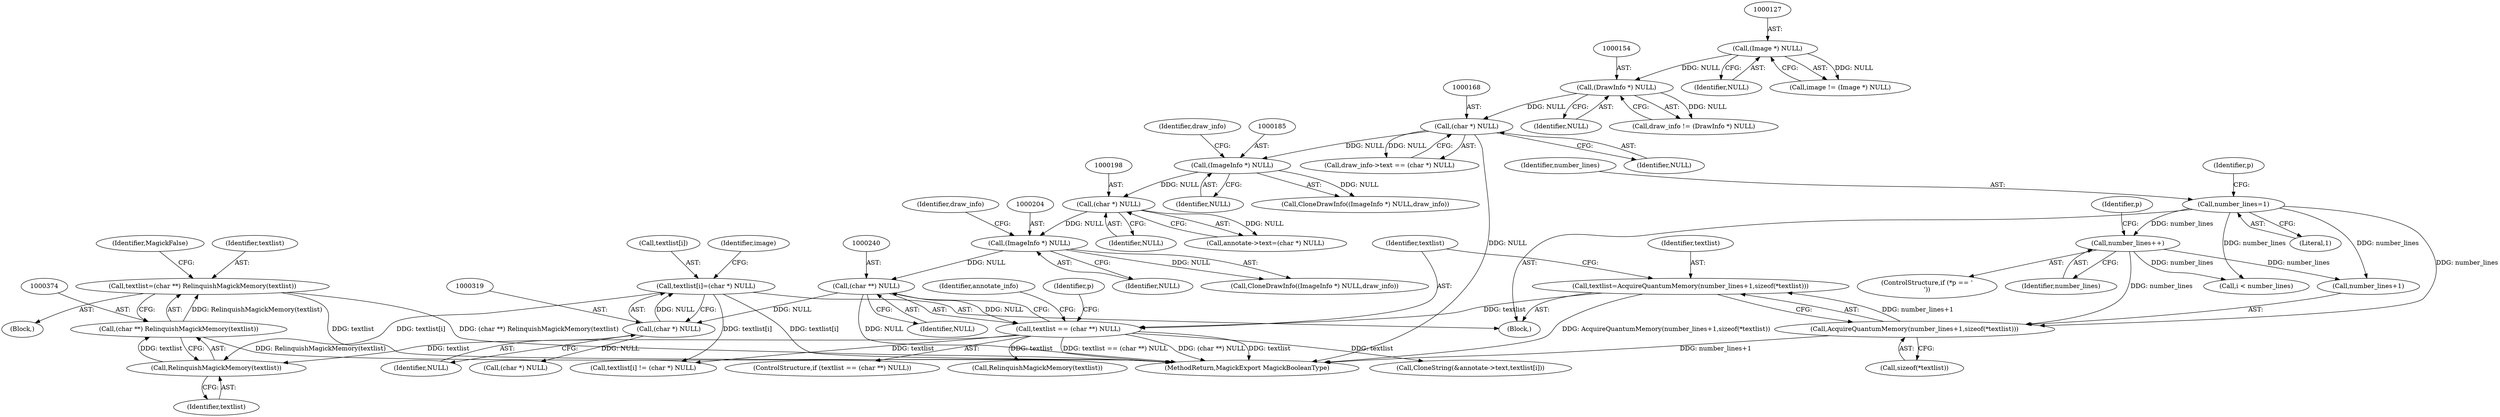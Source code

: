digraph "0_ImageMagick_f595a1985233c399a05c0c37cc41de16a90dd025@pointer" {
"1000371" [label="(Call,textlist=(char **) RelinquishMagickMemory(textlist))"];
"1000373" [label="(Call,(char **) RelinquishMagickMemory(textlist))"];
"1000375" [label="(Call,RelinquishMagickMemory(textlist))"];
"1000314" [label="(Call,textlist[i]=(char *) NULL)"];
"1000318" [label="(Call,(char *) NULL)"];
"1000239" [label="(Call,(char **) NULL)"];
"1000203" [label="(Call,(ImageInfo *) NULL)"];
"1000197" [label="(Call,(char *) NULL)"];
"1000184" [label="(Call,(ImageInfo *) NULL)"];
"1000167" [label="(Call,(char *) NULL)"];
"1000153" [label="(Call,(DrawInfo *) NULL)"];
"1000126" [label="(Call,(Image *) NULL)"];
"1000237" [label="(Call,textlist == (char **) NULL)"];
"1000227" [label="(Call,textlist=AcquireQuantumMemory(number_lines+1,sizeof(*textlist)))"];
"1000229" [label="(Call,AcquireQuantumMemory(number_lines+1,sizeof(*textlist)))"];
"1000225" [label="(Call,number_lines++)"];
"1000207" [label="(Call,number_lines=1)"];
"1000219" [label="(Identifier,p)"];
"1000197" [label="(Call,(char *) NULL)"];
"1000373" [label="(Call,(char **) RelinquishMagickMemory(textlist))"];
"1000128" [label="(Identifier,NULL)"];
"1000457" [label="(Call,CloneString(&annotate->text,textlist[i]))"];
"1000163" [label="(Call,draw_info->text == (char *) NULL)"];
"1000371" [label="(Call,textlist=(char **) RelinquishMagickMemory(textlist))"];
"1000225" [label="(Call,number_lines++)"];
"1000187" [label="(Identifier,draw_info)"];
"1000378" [label="(Identifier,MagickFalse)"];
"1000320" [label="(Identifier,NULL)"];
"1000315" [label="(Call,textlist[i])"];
"1000155" [label="(Identifier,NULL)"];
"1000376" [label="(Identifier,textlist)"];
"1000108" [label="(Block,)"];
"1000199" [label="(Identifier,NULL)"];
"1000169" [label="(Identifier,NULL)"];
"1000203" [label="(Call,(ImageInfo *) NULL)"];
"1000209" [label="(Literal,1)"];
"1000229" [label="(Call,AcquireQuantumMemory(number_lines+1,sizeof(*textlist)))"];
"1000236" [label="(ControlStructure,if (textlist == (char **) NULL))"];
"1002045" [label="(Call,RelinquishMagickMemory(textlist))"];
"1000314" [label="(Call,textlist[i]=(char *) NULL)"];
"1000407" [label="(Call,textlist[i] != (char *) NULL)"];
"1000254" [label="(Identifier,p)"];
"1000167" [label="(Call,(char *) NULL)"];
"1000322" [label="(Identifier,image)"];
"1000205" [label="(Identifier,NULL)"];
"1000206" [label="(Identifier,draw_info)"];
"1000318" [label="(Call,(char *) NULL)"];
"1002049" [label="(MethodReturn,MagickExport MagickBooleanType)"];
"1000239" [label="(Call,(char **) NULL)"];
"1000230" [label="(Call,number_lines+1)"];
"1000260" [label="(Call,i < number_lines)"];
"1000372" [label="(Identifier,textlist)"];
"1000184" [label="(Call,(ImageInfo *) NULL)"];
"1000241" [label="(Identifier,NULL)"];
"1000186" [label="(Identifier,NULL)"];
"1000233" [label="(Call,sizeof(*textlist))"];
"1000208" [label="(Identifier,number_lines)"];
"1000238" [label="(Identifier,textlist)"];
"1000220" [label="(ControlStructure,if (*p == '\n'))"];
"1000375" [label="(Call,RelinquishMagickMemory(textlist))"];
"1000153" [label="(Call,(DrawInfo *) NULL)"];
"1000151" [label="(Call,draw_info != (DrawInfo *) NULL)"];
"1000227" [label="(Call,textlist=AcquireQuantumMemory(number_lines+1,sizeof(*textlist)))"];
"1000126" [label="(Call,(Image *) NULL)"];
"1000183" [label="(Call,CloneDrawInfo((ImageInfo *) NULL,draw_info))"];
"1000193" [label="(Call,annotate->text=(char *) NULL)"];
"1000212" [label="(Identifier,p)"];
"1000362" [label="(Block,)"];
"1000244" [label="(Identifier,annotate_info)"];
"1000207" [label="(Call,number_lines=1)"];
"1000237" [label="(Call,textlist == (char **) NULL)"];
"1000228" [label="(Identifier,textlist)"];
"1000226" [label="(Identifier,number_lines)"];
"1000333" [label="(Call,(char *) NULL)"];
"1000124" [label="(Call,image != (Image *) NULL)"];
"1000202" [label="(Call,CloneDrawInfo((ImageInfo *) NULL,draw_info))"];
"1000371" -> "1000362"  [label="AST: "];
"1000371" -> "1000373"  [label="CFG: "];
"1000372" -> "1000371"  [label="AST: "];
"1000373" -> "1000371"  [label="AST: "];
"1000378" -> "1000371"  [label="CFG: "];
"1000371" -> "1002049"  [label="DDG: (char **) RelinquishMagickMemory(textlist)"];
"1000371" -> "1002049"  [label="DDG: textlist"];
"1000373" -> "1000371"  [label="DDG: RelinquishMagickMemory(textlist)"];
"1000373" -> "1000375"  [label="CFG: "];
"1000374" -> "1000373"  [label="AST: "];
"1000375" -> "1000373"  [label="AST: "];
"1000373" -> "1002049"  [label="DDG: RelinquishMagickMemory(textlist)"];
"1000375" -> "1000373"  [label="DDG: textlist"];
"1000375" -> "1000376"  [label="CFG: "];
"1000376" -> "1000375"  [label="AST: "];
"1000314" -> "1000375"  [label="DDG: textlist[i]"];
"1000237" -> "1000375"  [label="DDG: textlist"];
"1000314" -> "1000108"  [label="AST: "];
"1000314" -> "1000318"  [label="CFG: "];
"1000315" -> "1000314"  [label="AST: "];
"1000318" -> "1000314"  [label="AST: "];
"1000322" -> "1000314"  [label="CFG: "];
"1000314" -> "1002049"  [label="DDG: textlist[i]"];
"1000318" -> "1000314"  [label="DDG: NULL"];
"1000314" -> "1000407"  [label="DDG: textlist[i]"];
"1000318" -> "1000320"  [label="CFG: "];
"1000319" -> "1000318"  [label="AST: "];
"1000320" -> "1000318"  [label="AST: "];
"1000239" -> "1000318"  [label="DDG: NULL"];
"1000318" -> "1000333"  [label="DDG: NULL"];
"1000239" -> "1000237"  [label="AST: "];
"1000239" -> "1000241"  [label="CFG: "];
"1000240" -> "1000239"  [label="AST: "];
"1000241" -> "1000239"  [label="AST: "];
"1000237" -> "1000239"  [label="CFG: "];
"1000239" -> "1002049"  [label="DDG: NULL"];
"1000239" -> "1000237"  [label="DDG: NULL"];
"1000203" -> "1000239"  [label="DDG: NULL"];
"1000203" -> "1000202"  [label="AST: "];
"1000203" -> "1000205"  [label="CFG: "];
"1000204" -> "1000203"  [label="AST: "];
"1000205" -> "1000203"  [label="AST: "];
"1000206" -> "1000203"  [label="CFG: "];
"1000203" -> "1000202"  [label="DDG: NULL"];
"1000197" -> "1000203"  [label="DDG: NULL"];
"1000197" -> "1000193"  [label="AST: "];
"1000197" -> "1000199"  [label="CFG: "];
"1000198" -> "1000197"  [label="AST: "];
"1000199" -> "1000197"  [label="AST: "];
"1000193" -> "1000197"  [label="CFG: "];
"1000197" -> "1000193"  [label="DDG: NULL"];
"1000184" -> "1000197"  [label="DDG: NULL"];
"1000184" -> "1000183"  [label="AST: "];
"1000184" -> "1000186"  [label="CFG: "];
"1000185" -> "1000184"  [label="AST: "];
"1000186" -> "1000184"  [label="AST: "];
"1000187" -> "1000184"  [label="CFG: "];
"1000184" -> "1000183"  [label="DDG: NULL"];
"1000167" -> "1000184"  [label="DDG: NULL"];
"1000167" -> "1000163"  [label="AST: "];
"1000167" -> "1000169"  [label="CFG: "];
"1000168" -> "1000167"  [label="AST: "];
"1000169" -> "1000167"  [label="AST: "];
"1000163" -> "1000167"  [label="CFG: "];
"1000167" -> "1002049"  [label="DDG: NULL"];
"1000167" -> "1000163"  [label="DDG: NULL"];
"1000153" -> "1000167"  [label="DDG: NULL"];
"1000153" -> "1000151"  [label="AST: "];
"1000153" -> "1000155"  [label="CFG: "];
"1000154" -> "1000153"  [label="AST: "];
"1000155" -> "1000153"  [label="AST: "];
"1000151" -> "1000153"  [label="CFG: "];
"1000153" -> "1000151"  [label="DDG: NULL"];
"1000126" -> "1000153"  [label="DDG: NULL"];
"1000126" -> "1000124"  [label="AST: "];
"1000126" -> "1000128"  [label="CFG: "];
"1000127" -> "1000126"  [label="AST: "];
"1000128" -> "1000126"  [label="AST: "];
"1000124" -> "1000126"  [label="CFG: "];
"1000126" -> "1000124"  [label="DDG: NULL"];
"1000237" -> "1000236"  [label="AST: "];
"1000238" -> "1000237"  [label="AST: "];
"1000244" -> "1000237"  [label="CFG: "];
"1000254" -> "1000237"  [label="CFG: "];
"1000237" -> "1002049"  [label="DDG: textlist == (char **) NULL"];
"1000237" -> "1002049"  [label="DDG: (char **) NULL"];
"1000237" -> "1002049"  [label="DDG: textlist"];
"1000227" -> "1000237"  [label="DDG: textlist"];
"1000237" -> "1000407"  [label="DDG: textlist"];
"1000237" -> "1000457"  [label="DDG: textlist"];
"1000237" -> "1002045"  [label="DDG: textlist"];
"1000227" -> "1000108"  [label="AST: "];
"1000227" -> "1000229"  [label="CFG: "];
"1000228" -> "1000227"  [label="AST: "];
"1000229" -> "1000227"  [label="AST: "];
"1000238" -> "1000227"  [label="CFG: "];
"1000227" -> "1002049"  [label="DDG: AcquireQuantumMemory(number_lines+1,sizeof(*textlist))"];
"1000229" -> "1000227"  [label="DDG: number_lines+1"];
"1000229" -> "1000233"  [label="CFG: "];
"1000230" -> "1000229"  [label="AST: "];
"1000233" -> "1000229"  [label="AST: "];
"1000229" -> "1002049"  [label="DDG: number_lines+1"];
"1000225" -> "1000229"  [label="DDG: number_lines"];
"1000207" -> "1000229"  [label="DDG: number_lines"];
"1000225" -> "1000220"  [label="AST: "];
"1000225" -> "1000226"  [label="CFG: "];
"1000226" -> "1000225"  [label="AST: "];
"1000219" -> "1000225"  [label="CFG: "];
"1000207" -> "1000225"  [label="DDG: number_lines"];
"1000225" -> "1000230"  [label="DDG: number_lines"];
"1000225" -> "1000260"  [label="DDG: number_lines"];
"1000207" -> "1000108"  [label="AST: "];
"1000207" -> "1000209"  [label="CFG: "];
"1000208" -> "1000207"  [label="AST: "];
"1000209" -> "1000207"  [label="AST: "];
"1000212" -> "1000207"  [label="CFG: "];
"1000207" -> "1000230"  [label="DDG: number_lines"];
"1000207" -> "1000260"  [label="DDG: number_lines"];
}
